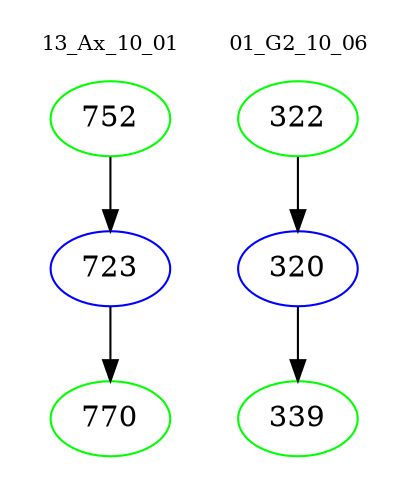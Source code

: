 digraph{
subgraph cluster_0 {
color = white
label = "13_Ax_10_01";
fontsize=10;
T0_752 [label="752", color="green"]
T0_752 -> T0_723 [color="black"]
T0_723 [label="723", color="blue"]
T0_723 -> T0_770 [color="black"]
T0_770 [label="770", color="green"]
}
subgraph cluster_1 {
color = white
label = "01_G2_10_06";
fontsize=10;
T1_322 [label="322", color="green"]
T1_322 -> T1_320 [color="black"]
T1_320 [label="320", color="blue"]
T1_320 -> T1_339 [color="black"]
T1_339 [label="339", color="green"]
}
}
